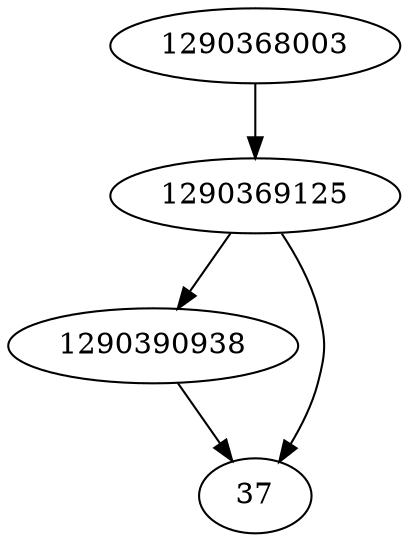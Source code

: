 strict digraph  {
1290369125;
1290390938;
1290368003;
37;
1290369125 -> 1290390938;
1290369125 -> 37;
1290390938 -> 37;
1290368003 -> 1290369125;
}
